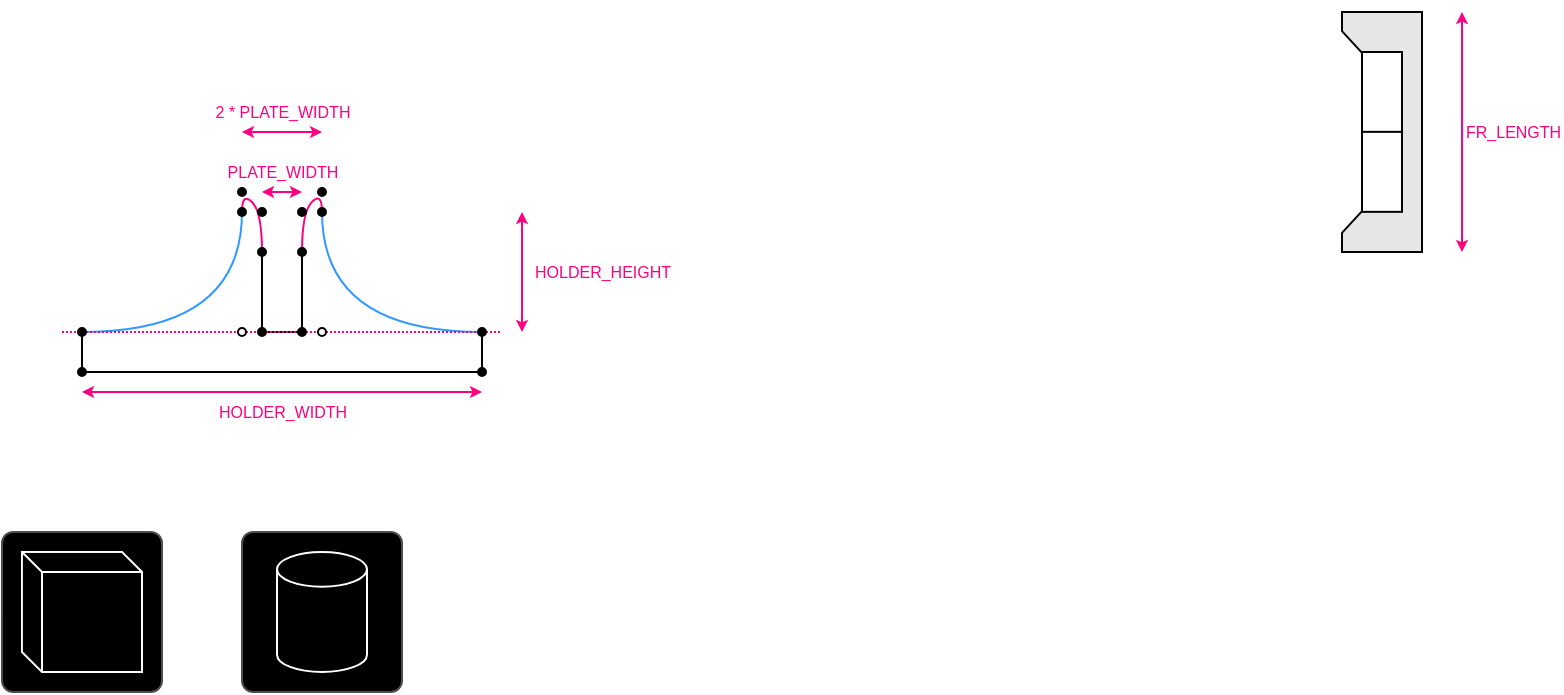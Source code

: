<mxfile version="14.9.6" type="device"><diagram name="Design" id="nXPKwJXAH-5F6qmLnJLC"><mxGraphModel dx="1049" dy="1217" grid="1" gridSize="10" guides="1" tooltips="1" connect="0" arrows="0" fold="0" page="1" pageScale="1" pageWidth="850" pageHeight="1100" math="1" shadow="0"><root><mxCell id="qJvSbRiIBnACyHdeIX3_-0"/><mxCell id="qJvSbRiIBnACyHdeIX3_-1" parent="qJvSbRiIBnACyHdeIX3_-0"/><mxCell id="I1pL8vsgIzhK7QqkMnYN-3" value="" style="verticalLabelPosition=bottom;verticalAlign=middle;html=1;shape=mxgraph.basic.polygon;polyCoords=[[0,0.08],[0,0],[1,0],[1,1],[0,1],[0,0.92],[0.25,0.83],[0.25,0.17]];polyline=0;rounded=0;fillColor=#E6E6E6;" parent="qJvSbRiIBnACyHdeIX3_-1" vertex="1"><mxGeometry x="-130" y="-980" width="40" height="120" as="geometry"/></mxCell><mxCell id="I1pL8vsgIzhK7QqkMnYN-0" value="" style="rounded=0;whiteSpace=wrap;html=1;" parent="qJvSbRiIBnACyHdeIX3_-1" vertex="1"><mxGeometry x="-120" y="-960" width="20" height="40" as="geometry"/></mxCell><mxCell id="I1pL8vsgIzhK7QqkMnYN-1" value="" style="rounded=0;whiteSpace=wrap;html=1;" parent="qJvSbRiIBnACyHdeIX3_-1" vertex="1"><mxGeometry x="-120" y="-920.08" width="20" height="40" as="geometry"/></mxCell><mxCell id="I1pL8vsgIzhK7QqkMnYN-4" value="FR_LENGTH" style="endArrow=classic;startArrow=classic;html=1;strokeColor=#FF0080;startSize=3;endSize=3;fontSize=8;fontColor=#FF0080;labelBackgroundColor=none;align=left;" parent="qJvSbRiIBnACyHdeIX3_-1" edge="1"><mxGeometry width="50" height="50" relative="1" as="geometry"><mxPoint x="-70" y="-860" as="sourcePoint"/><mxPoint x="-70" y="-980" as="targetPoint"/><mxPoint as="offset"/></mxGeometry></mxCell><mxCell id="77paxFPMBY1JmJb9hoOi-0" value="HOLDER_WIDTH" style="endArrow=classic;startArrow=classic;html=1;strokeColor=#FF0080;startSize=3;endSize=3;fontSize=8;fontColor=#FF0080;labelBackgroundColor=none;" parent="qJvSbRiIBnACyHdeIX3_-1" edge="1"><mxGeometry y="10" width="50" height="50" relative="1" as="geometry"><mxPoint x="-560" y="-790" as="sourcePoint"/><mxPoint x="-760" y="-790" as="targetPoint"/><mxPoint as="offset"/></mxGeometry></mxCell><mxCell id="3XWnVwsbX8RVjuRimo8e-0" value="" style="endArrow=none;html=1;rounded=0;" parent="qJvSbRiIBnACyHdeIX3_-1" edge="1"><mxGeometry width="50" height="50" relative="1" as="geometry"><mxPoint x="-760" y="-820" as="sourcePoint"/><mxPoint x="-560" y="-820" as="targetPoint"/><Array as="points"><mxPoint x="-760" y="-800"/><mxPoint x="-560" y="-800"/></Array></mxGeometry></mxCell><mxCell id="3XWnVwsbX8RVjuRimo8e-1" value="" style="endArrow=none;html=1;rounded=0;" parent="qJvSbRiIBnACyHdeIX3_-1" edge="1"><mxGeometry width="50" height="50" relative="1" as="geometry"><mxPoint x="-670" y="-860" as="sourcePoint"/><mxPoint x="-650" y="-860" as="targetPoint"/><Array as="points"><mxPoint x="-670" y="-850"/><mxPoint x="-670" y="-820"/><mxPoint x="-650" y="-820"/><mxPoint x="-650" y="-850"/></Array></mxGeometry></mxCell><mxCell id="3XWnVwsbX8RVjuRimo8e-2" value="" style="endArrow=none;html=1;curved=1;strokeColor=#3399FF;" parent="qJvSbRiIBnACyHdeIX3_-1" edge="1"><mxGeometry width="50" height="50" relative="1" as="geometry"><mxPoint x="-640" y="-880" as="sourcePoint"/><mxPoint x="-560" y="-820" as="targetPoint"/><Array as="points"><mxPoint x="-640" y="-820"/></Array></mxGeometry></mxCell><mxCell id="3XWnVwsbX8RVjuRimo8e-3" value="" style="endArrow=none;html=1;curved=1;strokeColor=#3399FF;" parent="qJvSbRiIBnACyHdeIX3_-1" edge="1"><mxGeometry width="50" height="50" relative="1" as="geometry"><mxPoint x="-760" y="-820" as="sourcePoint"/><mxPoint x="-680" y="-880" as="targetPoint"/><Array as="points"><mxPoint x="-680" y="-820"/></Array></mxGeometry></mxCell><mxCell id="3XWnVwsbX8RVjuRimo8e-4" value="" style="endArrow=none;dashed=1;html=1;dashPattern=1 1;strokeWidth=1;strokeColor=#FF0080;" parent="qJvSbRiIBnACyHdeIX3_-1" edge="1"><mxGeometry width="50" height="50" relative="1" as="geometry"><mxPoint x="-770" y="-820" as="sourcePoint"/><mxPoint x="-550" y="-820" as="targetPoint"/></mxGeometry></mxCell><mxCell id="3XWnVwsbX8RVjuRimo8e-5" value="PLATE_WIDTH" style="endArrow=classic;startArrow=classic;html=1;strokeColor=#FF0080;startSize=3;endSize=3;fontSize=8;fontColor=#FF0080;labelBackgroundColor=none;" parent="qJvSbRiIBnACyHdeIX3_-1" edge="1"><mxGeometry y="-10" width="50" height="50" relative="1" as="geometry"><mxPoint x="-650" y="-890" as="sourcePoint"/><mxPoint x="-670" y="-890" as="targetPoint"/><mxPoint as="offset"/></mxGeometry></mxCell><mxCell id="3XWnVwsbX8RVjuRimo8e-6" value="HOLDER_HEIGHT" style="endArrow=classic;startArrow=classic;html=1;strokeColor=#FF0080;startSize=3;endSize=3;fontSize=8;fontColor=#FF0080;labelBackgroundColor=none;" parent="qJvSbRiIBnACyHdeIX3_-1" edge="1"><mxGeometry y="-40" width="50" height="50" relative="1" as="geometry"><mxPoint x="-540" y="-820" as="sourcePoint"/><mxPoint x="-540" y="-880" as="targetPoint"/><mxPoint as="offset"/></mxGeometry></mxCell><mxCell id="3XWnVwsbX8RVjuRimo8e-8" value="2 * PLATE_WIDTH" style="endArrow=classic;startArrow=classic;html=1;strokeColor=#FF0080;startSize=3;endSize=3;fontSize=8;fontColor=#FF0080;labelBackgroundColor=none;" parent="qJvSbRiIBnACyHdeIX3_-1" edge="1"><mxGeometry y="-10" width="50" height="50" relative="1" as="geometry"><mxPoint x="-640" y="-920" as="sourcePoint"/><mxPoint x="-680" y="-920" as="targetPoint"/><mxPoint as="offset"/></mxGeometry></mxCell><mxCell id="3XWnVwsbX8RVjuRimo8e-9" value="" style="endArrow=none;html=1;strokeWidth=1;curved=1;strokeColor=#FF0080;" parent="qJvSbRiIBnACyHdeIX3_-1" edge="1"><mxGeometry width="50" height="50" relative="1" as="geometry"><mxPoint x="-670" y="-860" as="sourcePoint"/><mxPoint x="-680" y="-880" as="targetPoint"/><Array as="points"><mxPoint x="-670" y="-880"/><mxPoint x="-680" y="-890"/></Array></mxGeometry></mxCell><mxCell id="3XWnVwsbX8RVjuRimo8e-10" value="" style="endArrow=none;html=1;strokeWidth=1;curved=1;strokeColor=#FF0080;" parent="qJvSbRiIBnACyHdeIX3_-1" edge="1"><mxGeometry width="50" height="50" relative="1" as="geometry"><mxPoint x="-640" y="-880.08" as="sourcePoint"/><mxPoint x="-650" y="-860" as="targetPoint"/><Array as="points"><mxPoint x="-640" y="-890.08"/><mxPoint x="-650" y="-880"/></Array></mxGeometry></mxCell><mxCell id="3XWnVwsbX8RVjuRimo8e-11" value="" style="ellipse;whiteSpace=wrap;html=1;aspect=fixed;fillColor=#000000;connectable=0;allowArrows=0;" parent="qJvSbRiIBnACyHdeIX3_-1" vertex="1"><mxGeometry x="-762" y="-802" width="4" height="4" as="geometry"/></mxCell><mxCell id="3XWnVwsbX8RVjuRimo8e-12" value="" style="ellipse;whiteSpace=wrap;html=1;aspect=fixed;fillColor=#000000;connectable=0;allowArrows=0;" parent="qJvSbRiIBnACyHdeIX3_-1" vertex="1"><mxGeometry x="-762" y="-822" width="4" height="4" as="geometry"/></mxCell><mxCell id="3XWnVwsbX8RVjuRimo8e-15" value="" style="ellipse;whiteSpace=wrap;html=1;aspect=fixed;connectable=0;allowArrows=0;fillColor=#FFFFFF;" parent="qJvSbRiIBnACyHdeIX3_-1" vertex="1"><mxGeometry x="-682" y="-822" width="4" height="4" as="geometry"/></mxCell><mxCell id="3XWnVwsbX8RVjuRimo8e-16" value="" style="ellipse;whiteSpace=wrap;html=1;aspect=fixed;fillColor=#000000;connectable=0;allowArrows=0;" parent="qJvSbRiIBnACyHdeIX3_-1" vertex="1"><mxGeometry x="-682" y="-882" width="4" height="4" as="geometry"/></mxCell><mxCell id="3XWnVwsbX8RVjuRimo8e-18" value="" style="ellipse;whiteSpace=wrap;html=1;aspect=fixed;fillColor=#000000;connectable=0;allowArrows=0;" parent="qJvSbRiIBnACyHdeIX3_-1" vertex="1"><mxGeometry x="-672" y="-862" width="4" height="4" as="geometry"/></mxCell><mxCell id="3XWnVwsbX8RVjuRimo8e-19" value="" style="ellipse;whiteSpace=wrap;html=1;aspect=fixed;fillColor=#000000;connectable=0;allowArrows=0;" parent="qJvSbRiIBnACyHdeIX3_-1" vertex="1"><mxGeometry x="-682" y="-892" width="4" height="4" as="geometry"/></mxCell><mxCell id="3XWnVwsbX8RVjuRimo8e-20" value="" style="ellipse;whiteSpace=wrap;html=1;aspect=fixed;fillColor=#000000;connectable=0;allowArrows=0;" parent="qJvSbRiIBnACyHdeIX3_-1" vertex="1"><mxGeometry x="-672" y="-882" width="4" height="4" as="geometry"/></mxCell><mxCell id="3XWnVwsbX8RVjuRimo8e-21" value="" style="ellipse;whiteSpace=wrap;html=1;aspect=fixed;fillColor=#000000;connectable=0;allowArrows=0;" parent="qJvSbRiIBnACyHdeIX3_-1" vertex="1"><mxGeometry x="-642" y="-882" width="4" height="4" as="geometry"/></mxCell><mxCell id="3XWnVwsbX8RVjuRimo8e-22" value="" style="ellipse;whiteSpace=wrap;html=1;aspect=fixed;fillColor=#000000;connectable=0;allowArrows=0;" parent="qJvSbRiIBnACyHdeIX3_-1" vertex="1"><mxGeometry x="-652" y="-862" width="4" height="4" as="geometry"/></mxCell><mxCell id="3XWnVwsbX8RVjuRimo8e-23" value="" style="ellipse;whiteSpace=wrap;html=1;aspect=fixed;fillColor=#000000;connectable=0;allowArrows=0;" parent="qJvSbRiIBnACyHdeIX3_-1" vertex="1"><mxGeometry x="-642" y="-892" width="4" height="4" as="geometry"/></mxCell><mxCell id="3XWnVwsbX8RVjuRimo8e-24" value="" style="ellipse;whiteSpace=wrap;html=1;aspect=fixed;fillColor=#000000;connectable=0;allowArrows=0;" parent="qJvSbRiIBnACyHdeIX3_-1" vertex="1"><mxGeometry x="-652" y="-882" width="4" height="4" as="geometry"/></mxCell><mxCell id="3XWnVwsbX8RVjuRimo8e-25" value="" style="ellipse;whiteSpace=wrap;html=1;aspect=fixed;fillColor=#000000;connectable=0;allowArrows=0;" parent="qJvSbRiIBnACyHdeIX3_-1" vertex="1"><mxGeometry x="-672" y="-822" width="4" height="4" as="geometry"/></mxCell><mxCell id="3XWnVwsbX8RVjuRimo8e-26" value="" style="ellipse;whiteSpace=wrap;html=1;aspect=fixed;fillColor=#000000;connectable=0;allowArrows=0;" parent="qJvSbRiIBnACyHdeIX3_-1" vertex="1"><mxGeometry x="-652" y="-822" width="4" height="4" as="geometry"/></mxCell><mxCell id="3XWnVwsbX8RVjuRimo8e-27" value="" style="ellipse;whiteSpace=wrap;html=1;aspect=fixed;connectable=0;allowArrows=0;fillColor=#FFFFFF;" parent="qJvSbRiIBnACyHdeIX3_-1" vertex="1"><mxGeometry x="-642" y="-822" width="4" height="4" as="geometry"/></mxCell><mxCell id="3XWnVwsbX8RVjuRimo8e-28" value="" style="ellipse;whiteSpace=wrap;html=1;aspect=fixed;fillColor=#000000;connectable=0;allowArrows=0;" parent="qJvSbRiIBnACyHdeIX3_-1" vertex="1"><mxGeometry x="-562" y="-802" width="4" height="4" as="geometry"/></mxCell><mxCell id="3XWnVwsbX8RVjuRimo8e-29" value="" style="ellipse;whiteSpace=wrap;html=1;aspect=fixed;fillColor=#000000;connectable=0;allowArrows=0;" parent="qJvSbRiIBnACyHdeIX3_-1" vertex="1"><mxGeometry x="-562" y="-822" width="4" height="4" as="geometry"/></mxCell><mxCell id="ST1voh8uY5vqxnIA236p-0" value="" style="rounded=1;whiteSpace=wrap;html=1;arcSize=7;fillColor=#000000;strokeColor=#4D4D4D;" vertex="1" parent="qJvSbRiIBnACyHdeIX3_-1"><mxGeometry x="-800" y="-720" width="80" height="80" as="geometry"/></mxCell><mxCell id="ST1voh8uY5vqxnIA236p-1" value="" style="shape=cube;whiteSpace=wrap;html=1;boundedLbl=1;backgroundOutline=1;darkOpacity=0.05;darkOpacity2=0.1;size=10;fillColor=none;strokeColor=#FFFFFF;" vertex="1" parent="qJvSbRiIBnACyHdeIX3_-1"><mxGeometry x="-790" y="-710" width="60" height="60" as="geometry"/></mxCell><mxCell id="ST1voh8uY5vqxnIA236p-2" value="" style="rounded=1;whiteSpace=wrap;html=1;arcSize=7;fillColor=#000000;strokeColor=#4D4D4D;" vertex="1" parent="qJvSbRiIBnACyHdeIX3_-1"><mxGeometry x="-680" y="-720" width="80" height="80" as="geometry"/></mxCell><mxCell id="ST1voh8uY5vqxnIA236p-4" value="" style="shape=cylinder3;whiteSpace=wrap;html=1;boundedLbl=1;backgroundOutline=1;size=8.667;strokeColor=#FFFFFF;fillColor=none;" vertex="1" parent="qJvSbRiIBnACyHdeIX3_-1"><mxGeometry x="-662.5" y="-710" width="45" height="60" as="geometry"/></mxCell></root></mxGraphModel></diagram></mxfile>